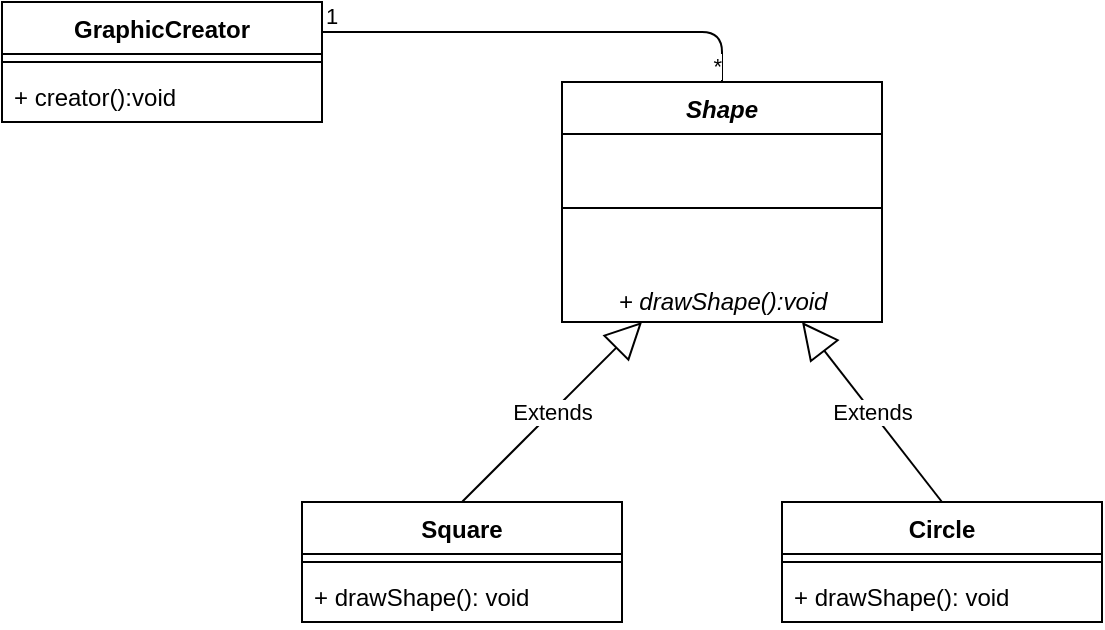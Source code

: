 <mxfile version="14.6.13" type="device"><diagram id="C5RBs43oDa-KdzZeNtuy" name="Page-1"><mxGraphModel dx="621" dy="461" grid="1" gridSize="10" guides="1" tooltips="1" connect="1" arrows="1" fold="1" page="1" pageScale="1" pageWidth="827" pageHeight="1169" math="0" shadow="0"><root><mxCell id="WIyWlLk6GJQsqaUBKTNV-0"/><mxCell id="WIyWlLk6GJQsqaUBKTNV-1" parent="WIyWlLk6GJQsqaUBKTNV-0"/><mxCell id="tlFZDF7gJ4b-lJ6YwR7j-1" value="Shape" style="swimlane;fontStyle=3;align=center;verticalAlign=top;childLayout=stackLayout;horizontal=1;startSize=26;horizontalStack=0;resizeParent=1;resizeParentMax=0;resizeLast=0;collapsible=1;marginBottom=0;" vertex="1" parent="WIyWlLk6GJQsqaUBKTNV-1"><mxGeometry x="460" y="160" width="160" height="120" as="geometry"/></mxCell><mxCell id="tlFZDF7gJ4b-lJ6YwR7j-3" value="" style="line;strokeWidth=1;fillColor=none;align=left;verticalAlign=middle;spacingTop=-1;spacingLeft=3;spacingRight=3;rotatable=0;labelPosition=right;points=[];portConstraint=eastwest;" vertex="1" parent="tlFZDF7gJ4b-lJ6YwR7j-1"><mxGeometry y="26" width="160" height="74" as="geometry"/></mxCell><mxCell id="tlFZDF7gJ4b-lJ6YwR7j-24" value="&lt;i&gt;+ drawShape():void&lt;/i&gt;" style="text;html=1;align=center;verticalAlign=middle;resizable=0;points=[];autosize=1;strokeColor=none;" vertex="1" parent="tlFZDF7gJ4b-lJ6YwR7j-1"><mxGeometry y="100" width="160" height="20" as="geometry"/></mxCell><mxCell id="tlFZDF7gJ4b-lJ6YwR7j-6" value="Square" style="swimlane;fontStyle=1;align=center;verticalAlign=top;childLayout=stackLayout;horizontal=1;startSize=26;horizontalStack=0;resizeParent=1;resizeParentMax=0;resizeLast=0;collapsible=1;marginBottom=0;" vertex="1" parent="WIyWlLk6GJQsqaUBKTNV-1"><mxGeometry x="330" y="370" width="160" height="60" as="geometry"/></mxCell><mxCell id="tlFZDF7gJ4b-lJ6YwR7j-8" value="" style="line;strokeWidth=1;fillColor=none;align=left;verticalAlign=middle;spacingTop=-1;spacingLeft=3;spacingRight=3;rotatable=0;labelPosition=right;points=[];portConstraint=eastwest;" vertex="1" parent="tlFZDF7gJ4b-lJ6YwR7j-6"><mxGeometry y="26" width="160" height="8" as="geometry"/></mxCell><mxCell id="tlFZDF7gJ4b-lJ6YwR7j-9" value="+ drawShape(): void&#10;" style="text;strokeColor=none;fillColor=none;align=left;verticalAlign=top;spacingLeft=4;spacingRight=4;overflow=hidden;rotatable=0;points=[[0,0.5],[1,0.5]];portConstraint=eastwest;" vertex="1" parent="tlFZDF7gJ4b-lJ6YwR7j-6"><mxGeometry y="34" width="160" height="26" as="geometry"/></mxCell><mxCell id="tlFZDF7gJ4b-lJ6YwR7j-10" value="Circle" style="swimlane;fontStyle=1;align=center;verticalAlign=top;childLayout=stackLayout;horizontal=1;startSize=26;horizontalStack=0;resizeParent=1;resizeParentMax=0;resizeLast=0;collapsible=1;marginBottom=0;" vertex="1" parent="WIyWlLk6GJQsqaUBKTNV-1"><mxGeometry x="570" y="370" width="160" height="60" as="geometry"/></mxCell><mxCell id="tlFZDF7gJ4b-lJ6YwR7j-12" value="" style="line;strokeWidth=1;fillColor=none;align=left;verticalAlign=middle;spacingTop=-1;spacingLeft=3;spacingRight=3;rotatable=0;labelPosition=right;points=[];portConstraint=eastwest;" vertex="1" parent="tlFZDF7gJ4b-lJ6YwR7j-10"><mxGeometry y="26" width="160" height="8" as="geometry"/></mxCell><mxCell id="tlFZDF7gJ4b-lJ6YwR7j-13" value="+ drawShape(): void&#10;" style="text;strokeColor=none;fillColor=none;align=left;verticalAlign=top;spacingLeft=4;spacingRight=4;overflow=hidden;rotatable=0;points=[[0,0.5],[1,0.5]];portConstraint=eastwest;" vertex="1" parent="tlFZDF7gJ4b-lJ6YwR7j-10"><mxGeometry y="34" width="160" height="26" as="geometry"/></mxCell><mxCell id="tlFZDF7gJ4b-lJ6YwR7j-14" value="Extends" style="endArrow=block;endSize=16;endFill=0;html=1;entryX=0.25;entryY=1;entryDx=0;entryDy=0;exitX=0.5;exitY=0;exitDx=0;exitDy=0;" edge="1" parent="WIyWlLk6GJQsqaUBKTNV-1" source="tlFZDF7gJ4b-lJ6YwR7j-6" target="tlFZDF7gJ4b-lJ6YwR7j-1"><mxGeometry width="160" relative="1" as="geometry"><mxPoint x="330" y="410" as="sourcePoint"/><mxPoint x="490" y="410" as="targetPoint"/></mxGeometry></mxCell><mxCell id="tlFZDF7gJ4b-lJ6YwR7j-15" value="Extends" style="endArrow=block;endSize=16;endFill=0;html=1;entryX=0.75;entryY=1;entryDx=0;entryDy=0;exitX=0.5;exitY=0;exitDx=0;exitDy=0;" edge="1" parent="WIyWlLk6GJQsqaUBKTNV-1" source="tlFZDF7gJ4b-lJ6YwR7j-10" target="tlFZDF7gJ4b-lJ6YwR7j-1"><mxGeometry width="160" relative="1" as="geometry"><mxPoint x="420" y="380" as="sourcePoint"/><mxPoint x="580" y="210" as="targetPoint"/></mxGeometry></mxCell><mxCell id="tlFZDF7gJ4b-lJ6YwR7j-16" value="GraphicCreator&#10;" style="swimlane;fontStyle=1;align=center;verticalAlign=top;childLayout=stackLayout;horizontal=1;startSize=26;horizontalStack=0;resizeParent=1;resizeParentMax=0;resizeLast=0;collapsible=1;marginBottom=0;" vertex="1" parent="WIyWlLk6GJQsqaUBKTNV-1"><mxGeometry x="180" y="120" width="160" height="60" as="geometry"/></mxCell><mxCell id="tlFZDF7gJ4b-lJ6YwR7j-18" value="" style="line;strokeWidth=1;fillColor=none;align=left;verticalAlign=middle;spacingTop=-1;spacingLeft=3;spacingRight=3;rotatable=0;labelPosition=right;points=[];portConstraint=eastwest;" vertex="1" parent="tlFZDF7gJ4b-lJ6YwR7j-16"><mxGeometry y="26" width="160" height="8" as="geometry"/></mxCell><mxCell id="tlFZDF7gJ4b-lJ6YwR7j-19" value="+ creator():void" style="text;strokeColor=none;fillColor=none;align=left;verticalAlign=top;spacingLeft=4;spacingRight=4;overflow=hidden;rotatable=0;points=[[0,0.5],[1,0.5]];portConstraint=eastwest;" vertex="1" parent="tlFZDF7gJ4b-lJ6YwR7j-16"><mxGeometry y="34" width="160" height="26" as="geometry"/></mxCell><mxCell id="tlFZDF7gJ4b-lJ6YwR7j-20" value="" style="endArrow=none;html=1;edgeStyle=orthogonalEdgeStyle;exitX=1;exitY=0.25;exitDx=0;exitDy=0;entryX=0.5;entryY=0;entryDx=0;entryDy=0;" edge="1" parent="WIyWlLk6GJQsqaUBKTNV-1" source="tlFZDF7gJ4b-lJ6YwR7j-16" target="tlFZDF7gJ4b-lJ6YwR7j-1"><mxGeometry relative="1" as="geometry"><mxPoint x="350" y="270" as="sourcePoint"/><mxPoint x="510" y="270" as="targetPoint"/></mxGeometry></mxCell><mxCell id="tlFZDF7gJ4b-lJ6YwR7j-21" value="1" style="edgeLabel;resizable=0;html=1;align=left;verticalAlign=bottom;" connectable="0" vertex="1" parent="tlFZDF7gJ4b-lJ6YwR7j-20"><mxGeometry x="-1" relative="1" as="geometry"/></mxCell><mxCell id="tlFZDF7gJ4b-lJ6YwR7j-22" value="*" style="edgeLabel;resizable=0;html=1;align=right;verticalAlign=bottom;" connectable="0" vertex="1" parent="tlFZDF7gJ4b-lJ6YwR7j-20"><mxGeometry x="1" relative="1" as="geometry"/></mxCell></root></mxGraphModel></diagram></mxfile>